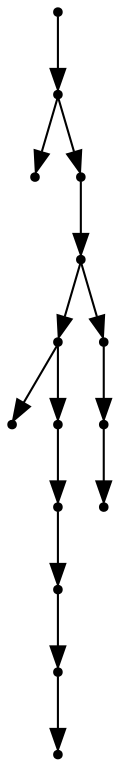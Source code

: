 digraph {
  14 [shape=point];
  13 [shape=point];
  0 [shape=point];
  12 [shape=point];
  11 [shape=point];
  7 [shape=point];
  1 [shape=point];
  6 [shape=point];
  5 [shape=point];
  4 [shape=point];
  3 [shape=point];
  2 [shape=point];
  10 [shape=point];
  9 [shape=point];
  8 [shape=point];
14 -> 13;
13 -> 0;
13 -> 12;
12 -> 11;
11 -> 7;
7 -> 1;
7 -> 6;
6 -> 5;
5 -> 4;
4 -> 3;
3 -> 2;
11 -> 10;
10 -> 9;
9 -> 8;
}
